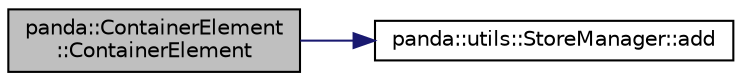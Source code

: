 digraph "panda::ContainerElement::ContainerElement"
{
 // INTERACTIVE_SVG=YES
  edge [fontname="Helvetica",fontsize="10",labelfontname="Helvetica",labelfontsize="10"];
  node [fontname="Helvetica",fontsize="10",shape=record];
  rankdir="LR";
  Node1 [label="panda::ContainerElement\l::ContainerElement",height=0.2,width=0.4,color="black", fillcolor="grey75", style="filled" fontcolor="black"];
  Node1 -> Node2 [color="midnightblue",fontsize="10",style="solid"];
  Node2 [label="panda::utils::StoreManager::add",height=0.2,width=0.4,color="black", fillcolor="white", style="filled",URL="$classpanda_1_1utils_1_1StoreManager.html#a25422015b8accf040d23b7ba3ae00a5b"];
}
